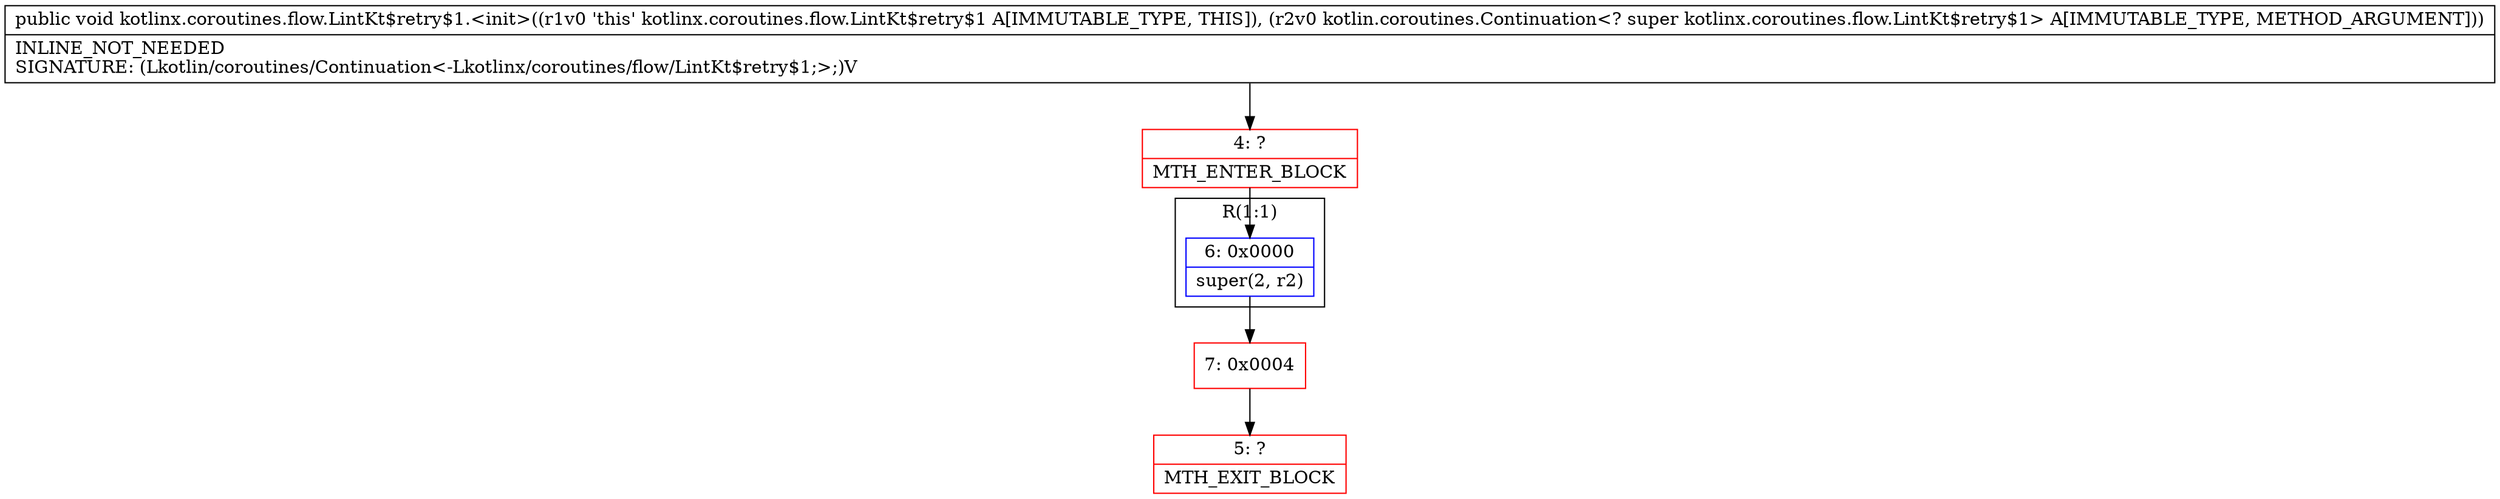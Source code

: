 digraph "CFG forkotlinx.coroutines.flow.LintKt$retry$1.\<init\>(Lkotlin\/coroutines\/Continuation;)V" {
subgraph cluster_Region_487405603 {
label = "R(1:1)";
node [shape=record,color=blue];
Node_6 [shape=record,label="{6\:\ 0x0000|super(2, r2)\l}"];
}
Node_4 [shape=record,color=red,label="{4\:\ ?|MTH_ENTER_BLOCK\l}"];
Node_7 [shape=record,color=red,label="{7\:\ 0x0004}"];
Node_5 [shape=record,color=red,label="{5\:\ ?|MTH_EXIT_BLOCK\l}"];
MethodNode[shape=record,label="{public void kotlinx.coroutines.flow.LintKt$retry$1.\<init\>((r1v0 'this' kotlinx.coroutines.flow.LintKt$retry$1 A[IMMUTABLE_TYPE, THIS]), (r2v0 kotlin.coroutines.Continuation\<? super kotlinx.coroutines.flow.LintKt$retry$1\> A[IMMUTABLE_TYPE, METHOD_ARGUMENT]))  | INLINE_NOT_NEEDED\lSIGNATURE: (Lkotlin\/coroutines\/Continuation\<\-Lkotlinx\/coroutines\/flow\/LintKt$retry$1;\>;)V\l}"];
MethodNode -> Node_4;Node_6 -> Node_7;
Node_4 -> Node_6;
Node_7 -> Node_5;
}

